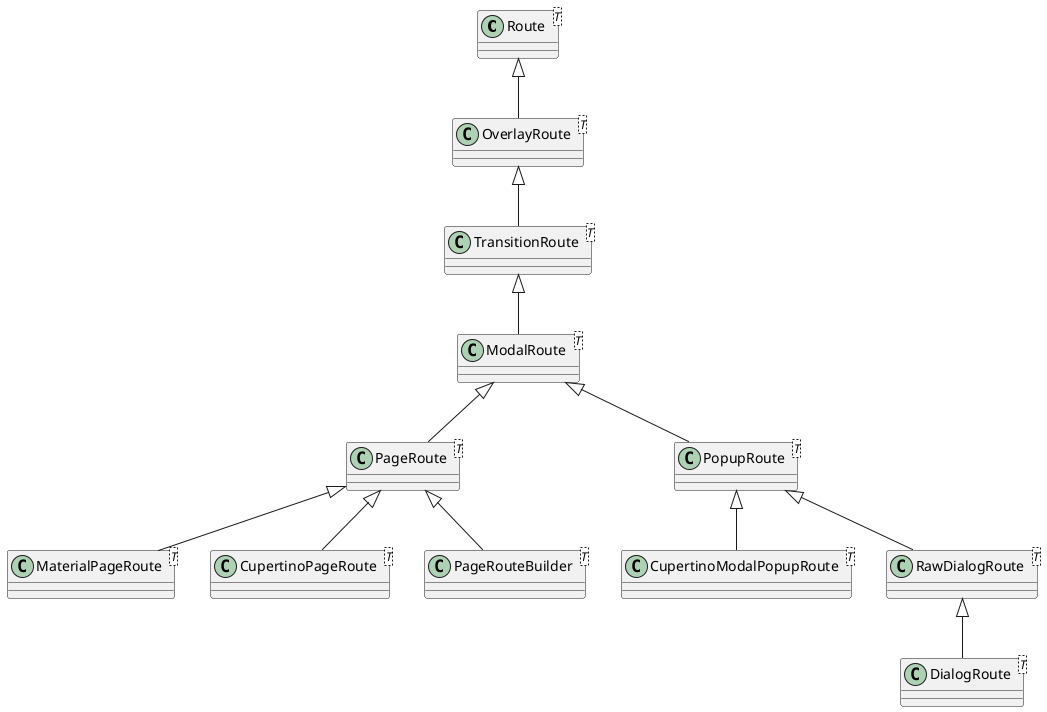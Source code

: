@startuml Route
class Route<T>
class OverlayRoute<T>
class TransitionRoute<T>
class ModalRoute<T>
class PageRoute<T>
class PopupRoute<T>
class CupertinoModalPopupRoute<T>
class RawDialogRoute<T> 
class MaterialPageRoute<T>
class CupertinoPageRoute<T>
class PageRouteBuilder<T>
class DialogRoute<T>

Route <|-- OverlayRoute
OverlayRoute <|-- TransitionRoute
TransitionRoute <|-- ModalRoute
ModalRoute <|-- PageRoute
ModalRoute <|-- PopupRoute
PopupRoute <|-- CupertinoModalPopupRoute
PopupRoute <|-- RawDialogRoute
RawDialogRoute <|-- DialogRoute
PageRoute <|-- MaterialPageRoute
PageRoute <|-- CupertinoPageRoute
PageRoute <|-- PageRouteBuilder
@enduml

@startuml Page
class RouteSettings
class Page<T>
class MaterialPage<T>
class CupertinoPage<T>

RouteSettings <|-- Page
Page <|-- MaterialPage
Page <|-- CupertinoPage
@enduml

@startuml routing
class MaterialApp <<StatefulWidget>>
class RootNavigator <<StatefulWidget>>
class RouterDelegate<T> <<Listenable>>
class RouteInformationParser<T>
class RouteInformation
class RouteInformationProvider <<ValueListenable<RouteInformation>>>
class Router<T>

RootNavigator -> NavigatorState
NavigatorState -> Overlay
MaterialApp --> RouterDelegate
MaterialApp --> RouteInformationParser

RouterDelegate --> RootNavigator
RootNavigator *-- "*" Page
Page *- Screen
Route "settings" -> Page
@enduml

@startuml
class Router<T>
class StatefulWidget
class Widget
class DiagnosticableTree
class Object

Object <|-- DiagnosticableTree
DiagnosticableTree <|-- Widget
Widget <|-- StatefulWidget
StatefulWidget <|-- Router

@enduml

@startuml
object BookRouterDelegate
object BookRouteInformationParser
object BookAppState
object RootNavigator
object AppShell
object Scaffold
object Router
object InnerRouterDelegate
object ChildBackButtonDispatcher
object InnerNavigator
class List<Page>

RouterDelegate <|-- BookRouterDelegate
BookRouterDelegate -> BookAppState : addListener(notifyListener)
BookRouterDelegate -- RootNavigator : build
RootNavigator *-- AppShell : pages
AppShell -- Scaffold : build
Scaffold *-- Router : body
Router *-- InnerRouterDelegate
Router *-- ChildBackButtonDispatcher
InnerRouterDelegate -- InnerNavigator : build
InnerNavigator *-- List
List *-- BookListScreen
List *-- BookDetailsScreen
List *-- SettingsScreen
@enduml